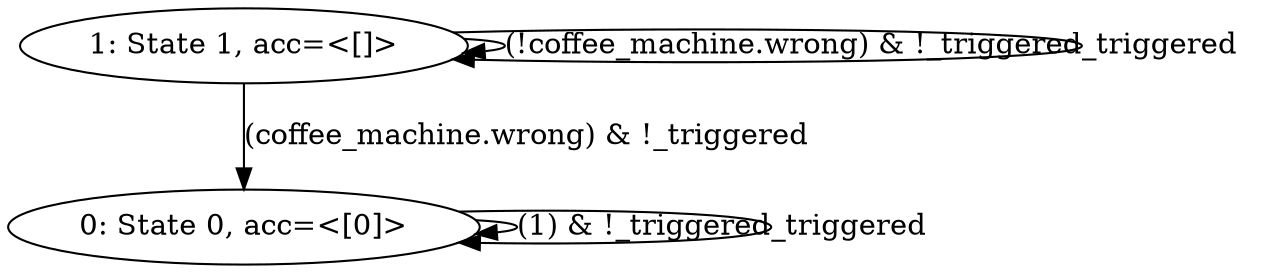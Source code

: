 digraph G {
	s1 [label="1: State 1, acc=<[]>"]
	s0 [label="0: State 0, acc=<[0]>"]
	s1 -> s0 [label="(coffee_machine.wrong) & !_triggered"]
	s1 -> s1 [label="(!coffee_machine.wrong) & !_triggered"]
	s0 -> s0 [label="(1) & !_triggered"]
	s1 -> s1 [label="_triggered"]
	s0 -> s0 [label="_triggered"]
}
